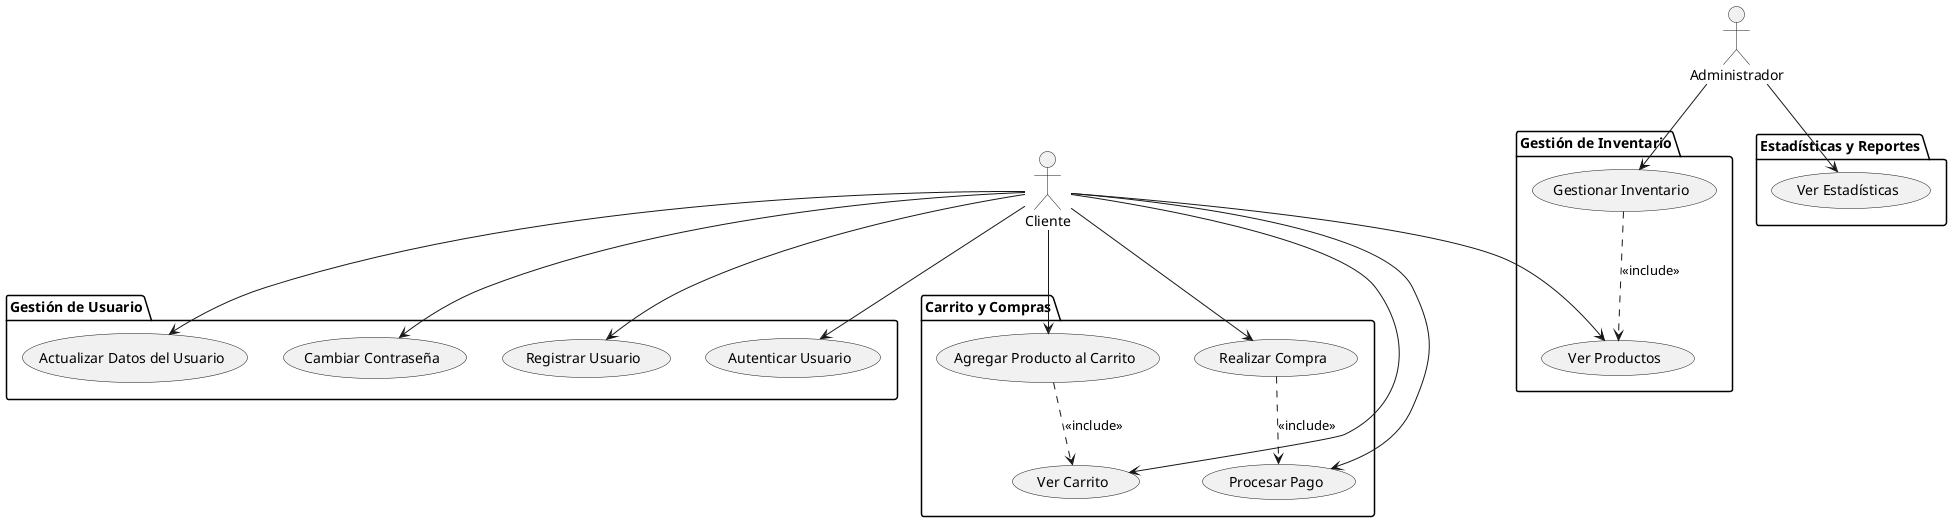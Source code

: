 @startuml Diagrama_CasoUsos

actor "Cliente" as Cliente
actor "Administrador" as Admin

package "Gestión de Usuario" {
    usecase "Registrar Usuario" as UC8
    usecase "Autenticar Usuario" as UC9
    usecase "Actualizar Datos del Usuario" as UC10
    usecase "Cambiar Contraseña" as UC11
}

package "Gestión de Inventario" {
    usecase "Gestionar Inventario" as UC1
    usecase "Ver Productos" as UC3
}

package "Carrito y Compras" {
    usecase "Agregar Producto al Carrito" as UC4
    usecase "Ver Carrito" as UC5
    usecase "Realizar Compra" as UC6
    usecase "Procesar Pago" as UC7
}

package "Estadísticas y Reportes" {
    usecase "Ver Estadísticas" as UC2
}

Cliente --> UC8
Cliente --> UC9
Cliente --> UC10
Cliente --> UC11
Cliente --> UC3
Cliente --> UC4
Cliente --> UC5
Cliente --> UC6
Cliente --> UC7

Admin --> UC1
Admin --> UC2

UC1 .down.> UC3 : <<include>>
UC4 .down.> UC5 : <<include>>
UC6 .down.> UC7 : <<include>>

@enduml
